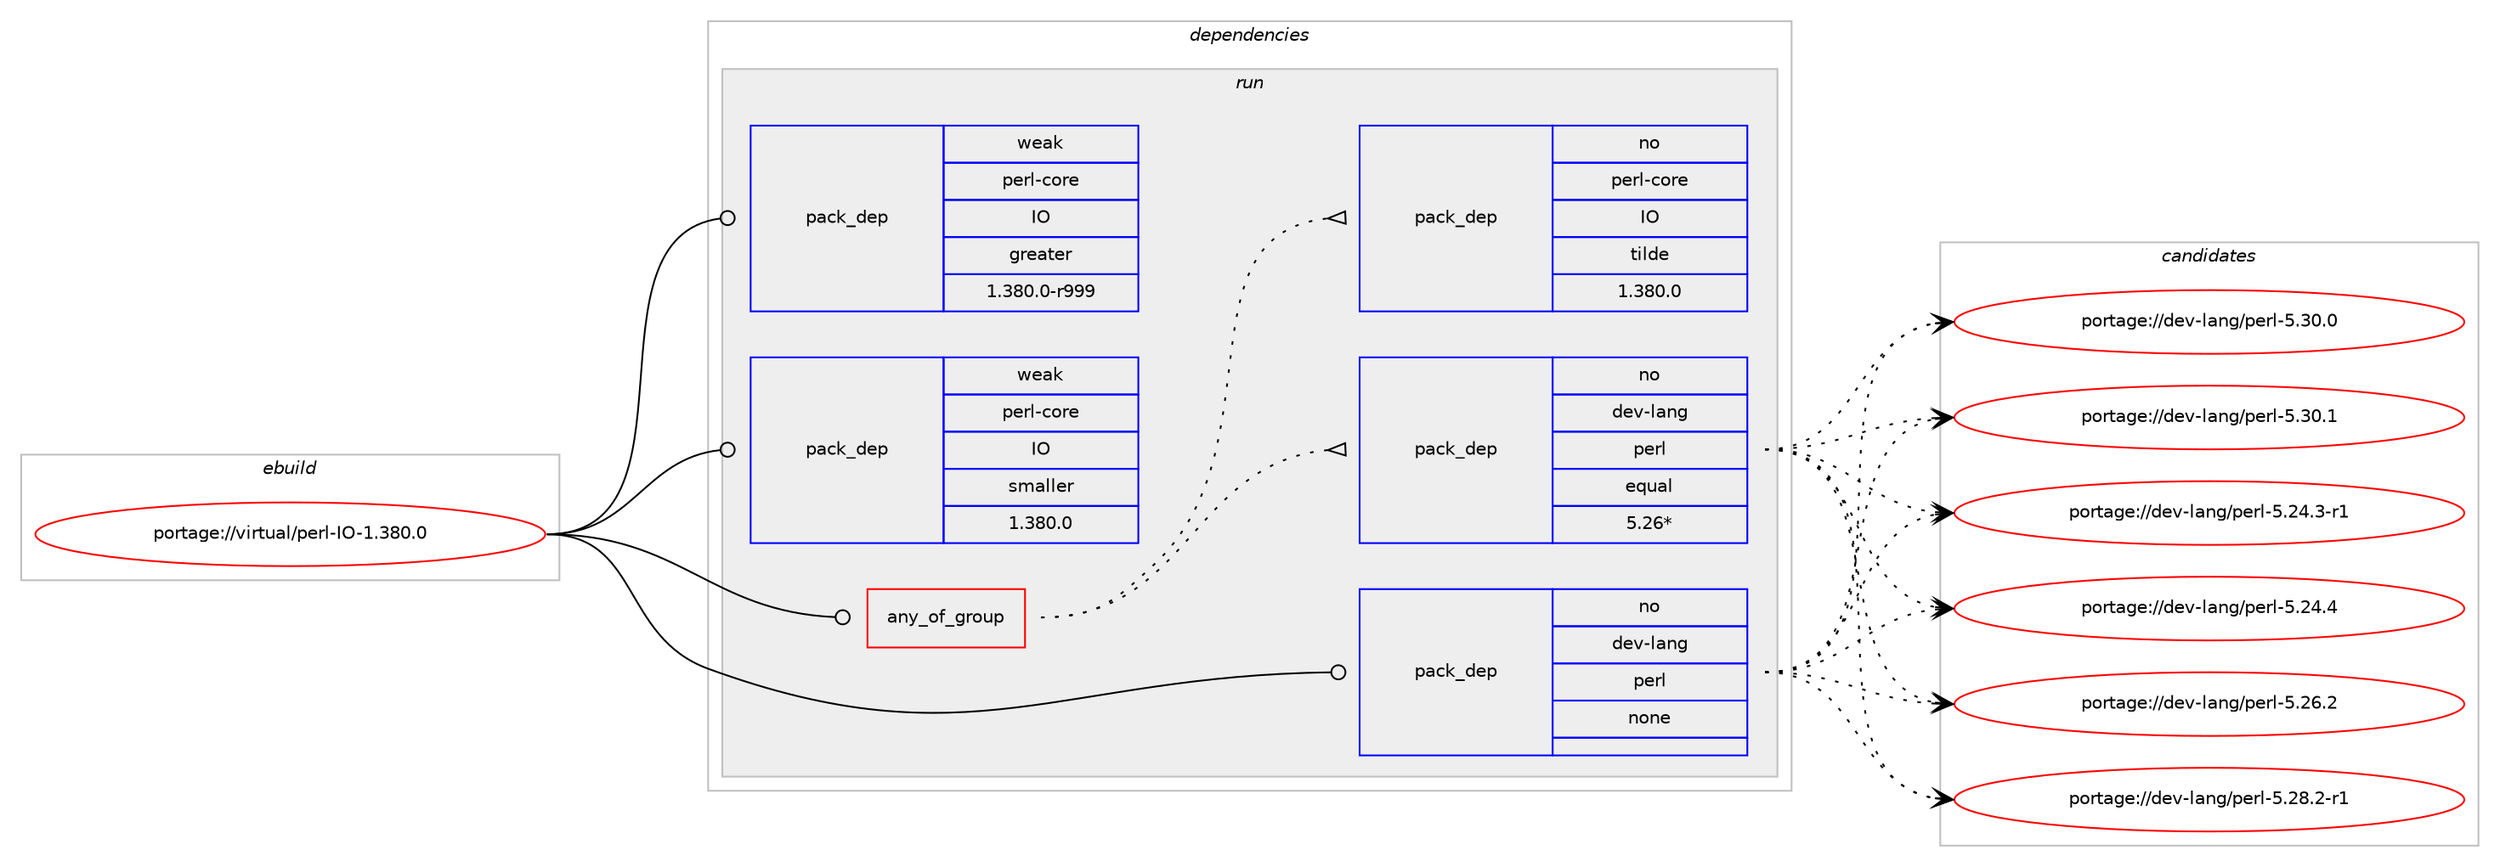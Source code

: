 digraph prolog {

# *************
# Graph options
# *************

newrank=true;
concentrate=true;
compound=true;
graph [rankdir=LR,fontname=Helvetica,fontsize=10,ranksep=1.5];#, ranksep=2.5, nodesep=0.2];
edge  [arrowhead=vee];
node  [fontname=Helvetica,fontsize=10];

# **********
# The ebuild
# **********

subgraph cluster_leftcol {
color=gray;
rank=same;
label=<<i>ebuild</i>>;
id [label="portage://virtual/perl-IO-1.380.0", color=red, width=4, href="../virtual/perl-IO-1.380.0.svg"];
}

# ****************
# The dependencies
# ****************

subgraph cluster_midcol {
color=gray;
label=<<i>dependencies</i>>;
subgraph cluster_compile {
fillcolor="#eeeeee";
style=filled;
label=<<i>compile</i>>;
}
subgraph cluster_compileandrun {
fillcolor="#eeeeee";
style=filled;
label=<<i>compile and run</i>>;
}
subgraph cluster_run {
fillcolor="#eeeeee";
style=filled;
label=<<i>run</i>>;
subgraph any7263 {
dependency434839 [label=<<TABLE BORDER="0" CELLBORDER="1" CELLSPACING="0" CELLPADDING="4"><TR><TD CELLPADDING="10">any_of_group</TD></TR></TABLE>>, shape=none, color=red];subgraph pack322312 {
dependency434840 [label=<<TABLE BORDER="0" CELLBORDER="1" CELLSPACING="0" CELLPADDING="4" WIDTH="220"><TR><TD ROWSPAN="6" CELLPADDING="30">pack_dep</TD></TR><TR><TD WIDTH="110">no</TD></TR><TR><TD>dev-lang</TD></TR><TR><TD>perl</TD></TR><TR><TD>equal</TD></TR><TR><TD>5.26*</TD></TR></TABLE>>, shape=none, color=blue];
}
dependency434839:e -> dependency434840:w [weight=20,style="dotted",arrowhead="oinv"];
subgraph pack322313 {
dependency434841 [label=<<TABLE BORDER="0" CELLBORDER="1" CELLSPACING="0" CELLPADDING="4" WIDTH="220"><TR><TD ROWSPAN="6" CELLPADDING="30">pack_dep</TD></TR><TR><TD WIDTH="110">no</TD></TR><TR><TD>perl-core</TD></TR><TR><TD>IO</TD></TR><TR><TD>tilde</TD></TR><TR><TD>1.380.0</TD></TR></TABLE>>, shape=none, color=blue];
}
dependency434839:e -> dependency434841:w [weight=20,style="dotted",arrowhead="oinv"];
}
id:e -> dependency434839:w [weight=20,style="solid",arrowhead="odot"];
subgraph pack322314 {
dependency434842 [label=<<TABLE BORDER="0" CELLBORDER="1" CELLSPACING="0" CELLPADDING="4" WIDTH="220"><TR><TD ROWSPAN="6" CELLPADDING="30">pack_dep</TD></TR><TR><TD WIDTH="110">no</TD></TR><TR><TD>dev-lang</TD></TR><TR><TD>perl</TD></TR><TR><TD>none</TD></TR><TR><TD></TD></TR></TABLE>>, shape=none, color=blue];
}
id:e -> dependency434842:w [weight=20,style="solid",arrowhead="odot"];
subgraph pack322315 {
dependency434843 [label=<<TABLE BORDER="0" CELLBORDER="1" CELLSPACING="0" CELLPADDING="4" WIDTH="220"><TR><TD ROWSPAN="6" CELLPADDING="30">pack_dep</TD></TR><TR><TD WIDTH="110">weak</TD></TR><TR><TD>perl-core</TD></TR><TR><TD>IO</TD></TR><TR><TD>greater</TD></TR><TR><TD>1.380.0-r999</TD></TR></TABLE>>, shape=none, color=blue];
}
id:e -> dependency434843:w [weight=20,style="solid",arrowhead="odot"];
subgraph pack322316 {
dependency434844 [label=<<TABLE BORDER="0" CELLBORDER="1" CELLSPACING="0" CELLPADDING="4" WIDTH="220"><TR><TD ROWSPAN="6" CELLPADDING="30">pack_dep</TD></TR><TR><TD WIDTH="110">weak</TD></TR><TR><TD>perl-core</TD></TR><TR><TD>IO</TD></TR><TR><TD>smaller</TD></TR><TR><TD>1.380.0</TD></TR></TABLE>>, shape=none, color=blue];
}
id:e -> dependency434844:w [weight=20,style="solid",arrowhead="odot"];
}
}

# **************
# The candidates
# **************

subgraph cluster_choices {
rank=same;
color=gray;
label=<<i>candidates</i>>;

subgraph choice322312 {
color=black;
nodesep=1;
choiceportage100101118451089711010347112101114108455346505246514511449 [label="portage://dev-lang/perl-5.24.3-r1", color=red, width=4,href="../dev-lang/perl-5.24.3-r1.svg"];
choiceportage10010111845108971101034711210111410845534650524652 [label="portage://dev-lang/perl-5.24.4", color=red, width=4,href="../dev-lang/perl-5.24.4.svg"];
choiceportage10010111845108971101034711210111410845534650544650 [label="portage://dev-lang/perl-5.26.2", color=red, width=4,href="../dev-lang/perl-5.26.2.svg"];
choiceportage100101118451089711010347112101114108455346505646504511449 [label="portage://dev-lang/perl-5.28.2-r1", color=red, width=4,href="../dev-lang/perl-5.28.2-r1.svg"];
choiceportage10010111845108971101034711210111410845534651484648 [label="portage://dev-lang/perl-5.30.0", color=red, width=4,href="../dev-lang/perl-5.30.0.svg"];
choiceportage10010111845108971101034711210111410845534651484649 [label="portage://dev-lang/perl-5.30.1", color=red, width=4,href="../dev-lang/perl-5.30.1.svg"];
dependency434840:e -> choiceportage100101118451089711010347112101114108455346505246514511449:w [style=dotted,weight="100"];
dependency434840:e -> choiceportage10010111845108971101034711210111410845534650524652:w [style=dotted,weight="100"];
dependency434840:e -> choiceportage10010111845108971101034711210111410845534650544650:w [style=dotted,weight="100"];
dependency434840:e -> choiceportage100101118451089711010347112101114108455346505646504511449:w [style=dotted,weight="100"];
dependency434840:e -> choiceportage10010111845108971101034711210111410845534651484648:w [style=dotted,weight="100"];
dependency434840:e -> choiceportage10010111845108971101034711210111410845534651484649:w [style=dotted,weight="100"];
}
subgraph choice322313 {
color=black;
nodesep=1;
}
subgraph choice322314 {
color=black;
nodesep=1;
choiceportage100101118451089711010347112101114108455346505246514511449 [label="portage://dev-lang/perl-5.24.3-r1", color=red, width=4,href="../dev-lang/perl-5.24.3-r1.svg"];
choiceportage10010111845108971101034711210111410845534650524652 [label="portage://dev-lang/perl-5.24.4", color=red, width=4,href="../dev-lang/perl-5.24.4.svg"];
choiceportage10010111845108971101034711210111410845534650544650 [label="portage://dev-lang/perl-5.26.2", color=red, width=4,href="../dev-lang/perl-5.26.2.svg"];
choiceportage100101118451089711010347112101114108455346505646504511449 [label="portage://dev-lang/perl-5.28.2-r1", color=red, width=4,href="../dev-lang/perl-5.28.2-r1.svg"];
choiceportage10010111845108971101034711210111410845534651484648 [label="portage://dev-lang/perl-5.30.0", color=red, width=4,href="../dev-lang/perl-5.30.0.svg"];
choiceportage10010111845108971101034711210111410845534651484649 [label="portage://dev-lang/perl-5.30.1", color=red, width=4,href="../dev-lang/perl-5.30.1.svg"];
dependency434842:e -> choiceportage100101118451089711010347112101114108455346505246514511449:w [style=dotted,weight="100"];
dependency434842:e -> choiceportage10010111845108971101034711210111410845534650524652:w [style=dotted,weight="100"];
dependency434842:e -> choiceportage10010111845108971101034711210111410845534650544650:w [style=dotted,weight="100"];
dependency434842:e -> choiceportage100101118451089711010347112101114108455346505646504511449:w [style=dotted,weight="100"];
dependency434842:e -> choiceportage10010111845108971101034711210111410845534651484648:w [style=dotted,weight="100"];
dependency434842:e -> choiceportage10010111845108971101034711210111410845534651484649:w [style=dotted,weight="100"];
}
subgraph choice322315 {
color=black;
nodesep=1;
}
subgraph choice322316 {
color=black;
nodesep=1;
}
}

}
